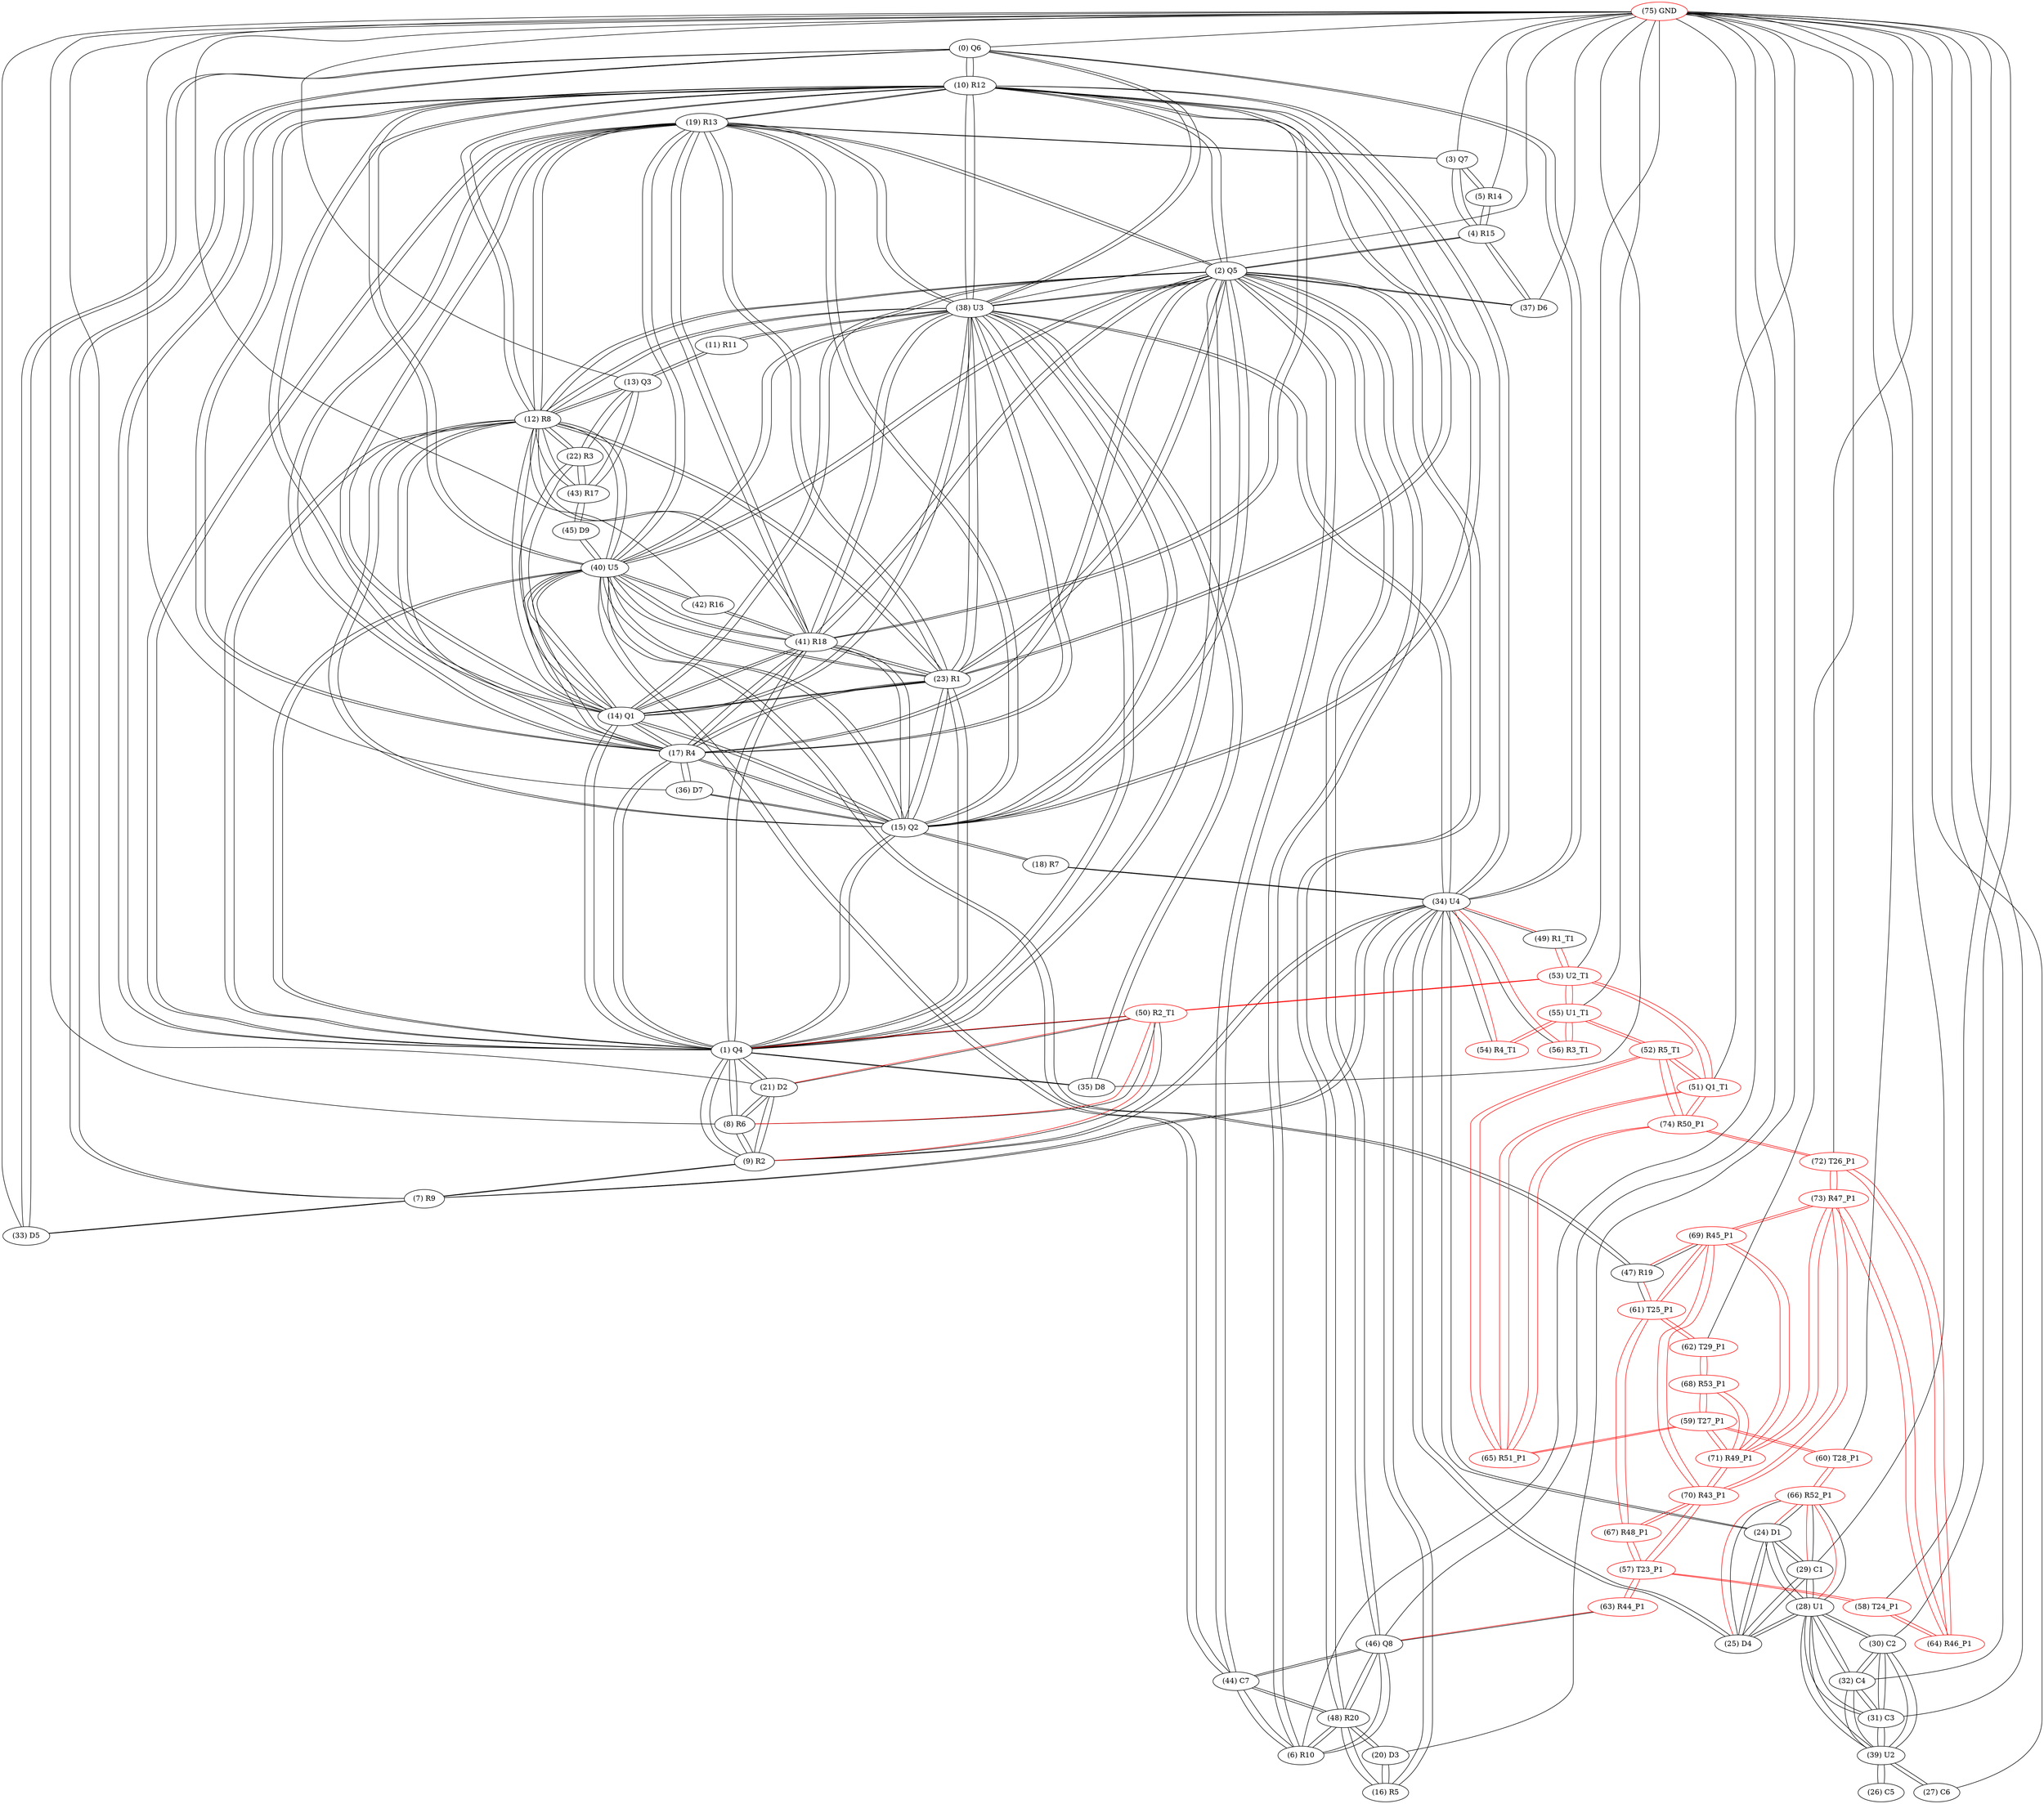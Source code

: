 graph {
	0 [label="(0) Q6"]
	10 [label="(10) R12"]
	34 [label="(34) U4"]
	38 [label="(38) U3"]
	7 [label="(7) R9"]
	33 [label="(33) D5"]
	1 [label="(1) Q4"]
	2 [label="(2) Q5"]
	12 [label="(12) R8"]
	41 [label="(41) R18"]
	40 [label="(40) U5"]
	38 [label="(38) U3"]
	15 [label="(15) Q2"]
	17 [label="(17) R4"]
	14 [label="(14) Q1"]
	23 [label="(23) R1"]
	19 [label="(19) R13"]
	10 [label="(10) R12"]
	35 [label="(35) D8"]
	9 [label="(9) R2"]
	8 [label="(8) R6"]
	21 [label="(21) D2"]
	50 [label="(50) R2_T1"]
	2 [label="(2) Q5"]
	1 [label="(1) Q4"]
	12 [label="(12) R8"]
	41 [label="(41) R18"]
	40 [label="(40) U5"]
	38 [label="(38) U3"]
	15 [label="(15) Q2"]
	17 [label="(17) R4"]
	14 [label="(14) Q1"]
	23 [label="(23) R1"]
	19 [label="(19) R13"]
	10 [label="(10) R12"]
	6 [label="(6) R10"]
	48 [label="(48) R20"]
	44 [label="(44) C7"]
	46 [label="(46) Q8"]
	4 [label="(4) R15"]
	37 [label="(37) D6"]
	3 [label="(3) Q7"]
	4 [label="(4) R15"]
	5 [label="(5) R14"]
	19 [label="(19) R13"]
	4 [label="(4) R15"]
	3 [label="(3) Q7"]
	5 [label="(5) R14"]
	2 [label="(2) Q5"]
	37 [label="(37) D6"]
	5 [label="(5) R14"]
	3 [label="(3) Q7"]
	4 [label="(4) R15"]
	6 [label="(6) R10"]
	2 [label="(2) Q5"]
	48 [label="(48) R20"]
	44 [label="(44) C7"]
	46 [label="(46) Q8"]
	7 [label="(7) R9"]
	34 [label="(34) U4"]
	9 [label="(9) R2"]
	0 [label="(0) Q6"]
	33 [label="(33) D5"]
	8 [label="(8) R6"]
	1 [label="(1) Q4"]
	9 [label="(9) R2"]
	21 [label="(21) D2"]
	50 [label="(50) R2_T1"]
	9 [label="(9) R2"]
	34 [label="(34) U4"]
	7 [label="(7) R9"]
	1 [label="(1) Q4"]
	8 [label="(8) R6"]
	21 [label="(21) D2"]
	50 [label="(50) R2_T1"]
	10 [label="(10) R12"]
	2 [label="(2) Q5"]
	1 [label="(1) Q4"]
	12 [label="(12) R8"]
	41 [label="(41) R18"]
	40 [label="(40) U5"]
	38 [label="(38) U3"]
	15 [label="(15) Q2"]
	17 [label="(17) R4"]
	14 [label="(14) Q1"]
	23 [label="(23) R1"]
	19 [label="(19) R13"]
	0 [label="(0) Q6"]
	34 [label="(34) U4"]
	11 [label="(11) R11"]
	38 [label="(38) U3"]
	13 [label="(13) Q3"]
	12 [label="(12) R8"]
	2 [label="(2) Q5"]
	1 [label="(1) Q4"]
	41 [label="(41) R18"]
	40 [label="(40) U5"]
	38 [label="(38) U3"]
	15 [label="(15) Q2"]
	17 [label="(17) R4"]
	14 [label="(14) Q1"]
	23 [label="(23) R1"]
	19 [label="(19) R13"]
	10 [label="(10) R12"]
	13 [label="(13) Q3"]
	43 [label="(43) R17"]
	22 [label="(22) R3"]
	13 [label="(13) Q3"]
	12 [label="(12) R8"]
	43 [label="(43) R17"]
	22 [label="(22) R3"]
	11 [label="(11) R11"]
	14 [label="(14) Q1"]
	2 [label="(2) Q5"]
	1 [label="(1) Q4"]
	12 [label="(12) R8"]
	41 [label="(41) R18"]
	40 [label="(40) U5"]
	38 [label="(38) U3"]
	15 [label="(15) Q2"]
	17 [label="(17) R4"]
	23 [label="(23) R1"]
	19 [label="(19) R13"]
	10 [label="(10) R12"]
	22 [label="(22) R3"]
	15 [label="(15) Q2"]
	2 [label="(2) Q5"]
	1 [label="(1) Q4"]
	12 [label="(12) R8"]
	41 [label="(41) R18"]
	40 [label="(40) U5"]
	38 [label="(38) U3"]
	17 [label="(17) R4"]
	14 [label="(14) Q1"]
	23 [label="(23) R1"]
	19 [label="(19) R13"]
	10 [label="(10) R12"]
	36 [label="(36) D7"]
	18 [label="(18) R7"]
	16 [label="(16) R5"]
	34 [label="(34) U4"]
	48 [label="(48) R20"]
	20 [label="(20) D3"]
	17 [label="(17) R4"]
	2 [label="(2) Q5"]
	1 [label="(1) Q4"]
	12 [label="(12) R8"]
	41 [label="(41) R18"]
	40 [label="(40) U5"]
	38 [label="(38) U3"]
	15 [label="(15) Q2"]
	14 [label="(14) Q1"]
	23 [label="(23) R1"]
	19 [label="(19) R13"]
	10 [label="(10) R12"]
	36 [label="(36) D7"]
	18 [label="(18) R7"]
	34 [label="(34) U4"]
	15 [label="(15) Q2"]
	19 [label="(19) R13"]
	2 [label="(2) Q5"]
	1 [label="(1) Q4"]
	12 [label="(12) R8"]
	41 [label="(41) R18"]
	40 [label="(40) U5"]
	38 [label="(38) U3"]
	15 [label="(15) Q2"]
	17 [label="(17) R4"]
	14 [label="(14) Q1"]
	23 [label="(23) R1"]
	10 [label="(10) R12"]
	3 [label="(3) Q7"]
	20 [label="(20) D3"]
	48 [label="(48) R20"]
	16 [label="(16) R5"]
	21 [label="(21) D2"]
	1 [label="(1) Q4"]
	9 [label="(9) R2"]
	8 [label="(8) R6"]
	50 [label="(50) R2_T1"]
	22 [label="(22) R3"]
	14 [label="(14) Q1"]
	12 [label="(12) R8"]
	13 [label="(13) Q3"]
	43 [label="(43) R17"]
	23 [label="(23) R1"]
	2 [label="(2) Q5"]
	1 [label="(1) Q4"]
	12 [label="(12) R8"]
	41 [label="(41) R18"]
	40 [label="(40) U5"]
	38 [label="(38) U3"]
	15 [label="(15) Q2"]
	17 [label="(17) R4"]
	14 [label="(14) Q1"]
	19 [label="(19) R13"]
	10 [label="(10) R12"]
	24 [label="(24) D1"]
	34 [label="(34) U4"]
	25 [label="(25) D4"]
	28 [label="(28) U1"]
	29 [label="(29) C1"]
	66 [label="(66) R52_P1"]
	25 [label="(25) D4"]
	34 [label="(34) U4"]
	24 [label="(24) D1"]
	28 [label="(28) U1"]
	29 [label="(29) C1"]
	66 [label="(66) R52_P1"]
	26 [label="(26) C5"]
	39 [label="(39) U2"]
	27 [label="(27) C6"]
	39 [label="(39) U2"]
	28 [label="(28) U1"]
	39 [label="(39) U2"]
	31 [label="(31) C3"]
	32 [label="(32) C4"]
	30 [label="(30) C2"]
	24 [label="(24) D1"]
	25 [label="(25) D4"]
	29 [label="(29) C1"]
	66 [label="(66) R52_P1"]
	29 [label="(29) C1"]
	24 [label="(24) D1"]
	25 [label="(25) D4"]
	28 [label="(28) U1"]
	66 [label="(66) R52_P1"]
	30 [label="(30) C2"]
	39 [label="(39) U2"]
	28 [label="(28) U1"]
	31 [label="(31) C3"]
	32 [label="(32) C4"]
	31 [label="(31) C3"]
	39 [label="(39) U2"]
	28 [label="(28) U1"]
	32 [label="(32) C4"]
	30 [label="(30) C2"]
	32 [label="(32) C4"]
	39 [label="(39) U2"]
	28 [label="(28) U1"]
	31 [label="(31) C3"]
	30 [label="(30) C2"]
	33 [label="(33) D5"]
	0 [label="(0) Q6"]
	7 [label="(7) R9"]
	34 [label="(34) U4"]
	18 [label="(18) R7"]
	0 [label="(0) Q6"]
	10 [label="(10) R12"]
	38 [label="(38) U3"]
	24 [label="(24) D1"]
	54 [label="(54) R4_T1"]
	56 [label="(56) R3_T1"]
	49 [label="(49) R1_T1"]
	16 [label="(16) R5"]
	7 [label="(7) R9"]
	9 [label="(9) R2"]
	25 [label="(25) D4"]
	35 [label="(35) D8"]
	1 [label="(1) Q4"]
	38 [label="(38) U3"]
	36 [label="(36) D7"]
	17 [label="(17) R4"]
	15 [label="(15) Q2"]
	37 [label="(37) D6"]
	4 [label="(4) R15"]
	2 [label="(2) Q5"]
	38 [label="(38) U3"]
	2 [label="(2) Q5"]
	1 [label="(1) Q4"]
	12 [label="(12) R8"]
	41 [label="(41) R18"]
	40 [label="(40) U5"]
	15 [label="(15) Q2"]
	17 [label="(17) R4"]
	14 [label="(14) Q1"]
	23 [label="(23) R1"]
	19 [label="(19) R13"]
	10 [label="(10) R12"]
	0 [label="(0) Q6"]
	34 [label="(34) U4"]
	35 [label="(35) D8"]
	11 [label="(11) R11"]
	39 [label="(39) U2"]
	28 [label="(28) U1"]
	31 [label="(31) C3"]
	32 [label="(32) C4"]
	30 [label="(30) C2"]
	26 [label="(26) C5"]
	27 [label="(27) C6"]
	40 [label="(40) U5"]
	2 [label="(2) Q5"]
	1 [label="(1) Q4"]
	12 [label="(12) R8"]
	41 [label="(41) R18"]
	38 [label="(38) U3"]
	15 [label="(15) Q2"]
	17 [label="(17) R4"]
	14 [label="(14) Q1"]
	23 [label="(23) R1"]
	19 [label="(19) R13"]
	10 [label="(10) R12"]
	47 [label="(47) R19"]
	44 [label="(44) C7"]
	42 [label="(42) R16"]
	45 [label="(45) D9"]
	41 [label="(41) R18"]
	2 [label="(2) Q5"]
	1 [label="(1) Q4"]
	12 [label="(12) R8"]
	40 [label="(40) U5"]
	38 [label="(38) U3"]
	15 [label="(15) Q2"]
	17 [label="(17) R4"]
	14 [label="(14) Q1"]
	23 [label="(23) R1"]
	19 [label="(19) R13"]
	10 [label="(10) R12"]
	42 [label="(42) R16"]
	42 [label="(42) R16"]
	41 [label="(41) R18"]
	40 [label="(40) U5"]
	43 [label="(43) R17"]
	45 [label="(45) D9"]
	12 [label="(12) R8"]
	13 [label="(13) Q3"]
	22 [label="(22) R3"]
	44 [label="(44) C7"]
	40 [label="(40) U5"]
	6 [label="(6) R10"]
	2 [label="(2) Q5"]
	48 [label="(48) R20"]
	46 [label="(46) Q8"]
	45 [label="(45) D9"]
	43 [label="(43) R17"]
	40 [label="(40) U5"]
	46 [label="(46) Q8"]
	63 [label="(63) R44_P1"]
	6 [label="(6) R10"]
	2 [label="(2) Q5"]
	48 [label="(48) R20"]
	44 [label="(44) C7"]
	47 [label="(47) R19"]
	40 [label="(40) U5"]
	61 [label="(61) T25_P1"]
	69 [label="(69) R45_P1"]
	48 [label="(48) R20"]
	6 [label="(6) R10"]
	2 [label="(2) Q5"]
	44 [label="(44) C7"]
	46 [label="(46) Q8"]
	20 [label="(20) D3"]
	16 [label="(16) R5"]
	49 [label="(49) R1_T1"]
	34 [label="(34) U4"]
	53 [label="(53) U2_T1"]
	50 [label="(50) R2_T1" color=red]
	1 [label="(1) Q4"]
	9 [label="(9) R2"]
	8 [label="(8) R6"]
	21 [label="(21) D2"]
	53 [label="(53) U2_T1"]
	51 [label="(51) Q1_T1" color=red]
	53 [label="(53) U2_T1"]
	65 [label="(65) R51_P1"]
	74 [label="(74) R50_P1"]
	52 [label="(52) R5_T1"]
	52 [label="(52) R5_T1" color=red]
	55 [label="(55) U1_T1"]
	65 [label="(65) R51_P1"]
	74 [label="(74) R50_P1"]
	51 [label="(51) Q1_T1"]
	53 [label="(53) U2_T1" color=red]
	50 [label="(50) R2_T1"]
	55 [label="(55) U1_T1"]
	49 [label="(49) R1_T1"]
	51 [label="(51) Q1_T1"]
	54 [label="(54) R4_T1" color=red]
	34 [label="(34) U4"]
	55 [label="(55) U1_T1"]
	55 [label="(55) U1_T1" color=red]
	56 [label="(56) R3_T1"]
	54 [label="(54) R4_T1"]
	53 [label="(53) U2_T1"]
	52 [label="(52) R5_T1"]
	56 [label="(56) R3_T1" color=red]
	34 [label="(34) U4"]
	55 [label="(55) U1_T1"]
	57 [label="(57) T23_P1" color=red]
	67 [label="(67) R48_P1"]
	70 [label="(70) R43_P1"]
	58 [label="(58) T24_P1"]
	63 [label="(63) R44_P1"]
	58 [label="(58) T24_P1" color=red]
	64 [label="(64) R46_P1"]
	57 [label="(57) T23_P1"]
	59 [label="(59) T27_P1" color=red]
	65 [label="(65) R51_P1"]
	60 [label="(60) T28_P1"]
	68 [label="(68) R53_P1"]
	71 [label="(71) R49_P1"]
	60 [label="(60) T28_P1" color=red]
	66 [label="(66) R52_P1"]
	59 [label="(59) T27_P1"]
	61 [label="(61) T25_P1" color=red]
	62 [label="(62) T29_P1"]
	67 [label="(67) R48_P1"]
	69 [label="(69) R45_P1"]
	47 [label="(47) R19"]
	62 [label="(62) T29_P1" color=red]
	61 [label="(61) T25_P1"]
	68 [label="(68) R53_P1"]
	63 [label="(63) R44_P1" color=red]
	46 [label="(46) Q8"]
	57 [label="(57) T23_P1"]
	64 [label="(64) R46_P1" color=red]
	72 [label="(72) T26_P1"]
	73 [label="(73) R47_P1"]
	58 [label="(58) T24_P1"]
	65 [label="(65) R51_P1" color=red]
	59 [label="(59) T27_P1"]
	74 [label="(74) R50_P1"]
	52 [label="(52) R5_T1"]
	51 [label="(51) Q1_T1"]
	66 [label="(66) R52_P1" color=red]
	24 [label="(24) D1"]
	25 [label="(25) D4"]
	28 [label="(28) U1"]
	29 [label="(29) C1"]
	60 [label="(60) T28_P1"]
	67 [label="(67) R48_P1" color=red]
	61 [label="(61) T25_P1"]
	57 [label="(57) T23_P1"]
	70 [label="(70) R43_P1"]
	68 [label="(68) R53_P1" color=red]
	62 [label="(62) T29_P1"]
	59 [label="(59) T27_P1"]
	71 [label="(71) R49_P1"]
	69 [label="(69) R45_P1" color=red]
	73 [label="(73) R47_P1"]
	70 [label="(70) R43_P1"]
	71 [label="(71) R49_P1"]
	61 [label="(61) T25_P1"]
	47 [label="(47) R19"]
	70 [label="(70) R43_P1" color=red]
	67 [label="(67) R48_P1"]
	57 [label="(57) T23_P1"]
	73 [label="(73) R47_P1"]
	69 [label="(69) R45_P1"]
	71 [label="(71) R49_P1"]
	71 [label="(71) R49_P1" color=red]
	73 [label="(73) R47_P1"]
	69 [label="(69) R45_P1"]
	70 [label="(70) R43_P1"]
	59 [label="(59) T27_P1"]
	68 [label="(68) R53_P1"]
	72 [label="(72) T26_P1" color=red]
	74 [label="(74) R50_P1"]
	64 [label="(64) R46_P1"]
	73 [label="(73) R47_P1"]
	73 [label="(73) R47_P1" color=red]
	69 [label="(69) R45_P1"]
	70 [label="(70) R43_P1"]
	71 [label="(71) R49_P1"]
	72 [label="(72) T26_P1"]
	64 [label="(64) R46_P1"]
	74 [label="(74) R50_P1" color=red]
	72 [label="(72) T26_P1"]
	65 [label="(65) R51_P1"]
	52 [label="(52) R5_T1"]
	51 [label="(51) Q1_T1"]
	75 [label="(75) GND" color=red]
	31 [label="(31) C3"]
	32 [label="(32) C4"]
	20 [label="(20) D3"]
	0 [label="(0) Q6"]
	21 [label="(21) D2"]
	30 [label="(30) C2"]
	38 [label="(38) U3"]
	29 [label="(29) C1"]
	42 [label="(42) R16"]
	27 [label="(27) C6"]
	6 [label="(6) R10"]
	5 [label="(5) R14"]
	3 [label="(3) Q7"]
	13 [label="(13) Q3"]
	8 [label="(8) R6"]
	33 [label="(33) D5"]
	35 [label="(35) D8"]
	46 [label="(46) Q8"]
	36 [label="(36) D7"]
	37 [label="(37) D6"]
	51 [label="(51) Q1_T1"]
	53 [label="(53) U2_T1"]
	55 [label="(55) U1_T1"]
	72 [label="(72) T26_P1"]
	58 [label="(58) T24_P1"]
	62 [label="(62) T29_P1"]
	60 [label="(60) T28_P1"]
	0 -- 10
	0 -- 34
	0 -- 38
	0 -- 7
	0 -- 33
	1 -- 2
	1 -- 12
	1 -- 41
	1 -- 40
	1 -- 38
	1 -- 15
	1 -- 17
	1 -- 14
	1 -- 23
	1 -- 19
	1 -- 10
	1 -- 35
	1 -- 9
	1 -- 8
	1 -- 21
	1 -- 50
	2 -- 1
	2 -- 12
	2 -- 41
	2 -- 40
	2 -- 38
	2 -- 15
	2 -- 17
	2 -- 14
	2 -- 23
	2 -- 19
	2 -- 10
	2 -- 6
	2 -- 48
	2 -- 44
	2 -- 46
	2 -- 4
	2 -- 37
	3 -- 4
	3 -- 5
	3 -- 19
	4 -- 3
	4 -- 5
	4 -- 2
	4 -- 37
	5 -- 3
	5 -- 4
	6 -- 2
	6 -- 48
	6 -- 44
	6 -- 46
	7 -- 34
	7 -- 9
	7 -- 0
	7 -- 33
	8 -- 1
	8 -- 9
	8 -- 21
	8 -- 50
	9 -- 34
	9 -- 7
	9 -- 1
	9 -- 8
	9 -- 21
	9 -- 50
	10 -- 2
	10 -- 1
	10 -- 12
	10 -- 41
	10 -- 40
	10 -- 38
	10 -- 15
	10 -- 17
	10 -- 14
	10 -- 23
	10 -- 19
	10 -- 0
	10 -- 34
	11 -- 38
	11 -- 13
	12 -- 2
	12 -- 1
	12 -- 41
	12 -- 40
	12 -- 38
	12 -- 15
	12 -- 17
	12 -- 14
	12 -- 23
	12 -- 19
	12 -- 10
	12 -- 13
	12 -- 43
	12 -- 22
	13 -- 12
	13 -- 43
	13 -- 22
	13 -- 11
	14 -- 2
	14 -- 1
	14 -- 12
	14 -- 41
	14 -- 40
	14 -- 38
	14 -- 15
	14 -- 17
	14 -- 23
	14 -- 19
	14 -- 10
	14 -- 22
	15 -- 2
	15 -- 1
	15 -- 12
	15 -- 41
	15 -- 40
	15 -- 38
	15 -- 17
	15 -- 14
	15 -- 23
	15 -- 19
	15 -- 10
	15 -- 36
	15 -- 18
	16 -- 34
	16 -- 48
	16 -- 20
	17 -- 2
	17 -- 1
	17 -- 12
	17 -- 41
	17 -- 40
	17 -- 38
	17 -- 15
	17 -- 14
	17 -- 23
	17 -- 19
	17 -- 10
	17 -- 36
	18 -- 34
	18 -- 15
	19 -- 2
	19 -- 1
	19 -- 12
	19 -- 41
	19 -- 40
	19 -- 38
	19 -- 15
	19 -- 17
	19 -- 14
	19 -- 23
	19 -- 10
	19 -- 3
	20 -- 48
	20 -- 16
	21 -- 1
	21 -- 9
	21 -- 8
	21 -- 50
	22 -- 14
	22 -- 12
	22 -- 13
	22 -- 43
	23 -- 2
	23 -- 1
	23 -- 12
	23 -- 41
	23 -- 40
	23 -- 38
	23 -- 15
	23 -- 17
	23 -- 14
	23 -- 19
	23 -- 10
	24 -- 34
	24 -- 25
	24 -- 28
	24 -- 29
	24 -- 66
	25 -- 34
	25 -- 24
	25 -- 28
	25 -- 29
	25 -- 66
	26 -- 39
	27 -- 39
	28 -- 39
	28 -- 31
	28 -- 32
	28 -- 30
	28 -- 24
	28 -- 25
	28 -- 29
	28 -- 66
	29 -- 24
	29 -- 25
	29 -- 28
	29 -- 66
	30 -- 39
	30 -- 28
	30 -- 31
	30 -- 32
	31 -- 39
	31 -- 28
	31 -- 32
	31 -- 30
	32 -- 39
	32 -- 28
	32 -- 31
	32 -- 30
	33 -- 0
	33 -- 7
	34 -- 18
	34 -- 0
	34 -- 10
	34 -- 38
	34 -- 24
	34 -- 54
	34 -- 56
	34 -- 49
	34 -- 16
	34 -- 7
	34 -- 9
	34 -- 25
	35 -- 1
	35 -- 38
	36 -- 17
	36 -- 15
	37 -- 4
	37 -- 2
	38 -- 2
	38 -- 1
	38 -- 12
	38 -- 41
	38 -- 40
	38 -- 15
	38 -- 17
	38 -- 14
	38 -- 23
	38 -- 19
	38 -- 10
	38 -- 0
	38 -- 34
	38 -- 35
	38 -- 11
	39 -- 28
	39 -- 31
	39 -- 32
	39 -- 30
	39 -- 26
	39 -- 27
	40 -- 2
	40 -- 1
	40 -- 12
	40 -- 41
	40 -- 38
	40 -- 15
	40 -- 17
	40 -- 14
	40 -- 23
	40 -- 19
	40 -- 10
	40 -- 47
	40 -- 44
	40 -- 42
	40 -- 45
	41 -- 2
	41 -- 1
	41 -- 12
	41 -- 40
	41 -- 38
	41 -- 15
	41 -- 17
	41 -- 14
	41 -- 23
	41 -- 19
	41 -- 10
	41 -- 42
	42 -- 41
	42 -- 40
	43 -- 45
	43 -- 12
	43 -- 13
	43 -- 22
	44 -- 40
	44 -- 6
	44 -- 2
	44 -- 48
	44 -- 46
	45 -- 43
	45 -- 40
	46 -- 63
	46 -- 6
	46 -- 2
	46 -- 48
	46 -- 44
	47 -- 40
	47 -- 61
	47 -- 69
	48 -- 6
	48 -- 2
	48 -- 44
	48 -- 46
	48 -- 20
	48 -- 16
	49 -- 34 [color=red]
	49 -- 53 [color=red]
	50 -- 1 [color=red]
	50 -- 9 [color=red]
	50 -- 8 [color=red]
	50 -- 21 [color=red]
	50 -- 53 [color=red]
	51 -- 53 [color=red]
	51 -- 65 [color=red]
	51 -- 74 [color=red]
	51 -- 52 [color=red]
	52 -- 55 [color=red]
	52 -- 65 [color=red]
	52 -- 74 [color=red]
	52 -- 51 [color=red]
	53 -- 50 [color=red]
	53 -- 55 [color=red]
	53 -- 49 [color=red]
	53 -- 51 [color=red]
	54 -- 34 [color=red]
	54 -- 55 [color=red]
	55 -- 56 [color=red]
	55 -- 54 [color=red]
	55 -- 53 [color=red]
	55 -- 52 [color=red]
	56 -- 34 [color=red]
	56 -- 55 [color=red]
	57 -- 67 [color=red]
	57 -- 70 [color=red]
	57 -- 58 [color=red]
	57 -- 63 [color=red]
	58 -- 64 [color=red]
	58 -- 57 [color=red]
	59 -- 65 [color=red]
	59 -- 60 [color=red]
	59 -- 68 [color=red]
	59 -- 71 [color=red]
	60 -- 66 [color=red]
	60 -- 59 [color=red]
	61 -- 62 [color=red]
	61 -- 67 [color=red]
	61 -- 69 [color=red]
	61 -- 47 [color=red]
	62 -- 61 [color=red]
	62 -- 68 [color=red]
	63 -- 46 [color=red]
	63 -- 57 [color=red]
	64 -- 72 [color=red]
	64 -- 73 [color=red]
	64 -- 58 [color=red]
	65 -- 59 [color=red]
	65 -- 74 [color=red]
	65 -- 52 [color=red]
	65 -- 51 [color=red]
	66 -- 24 [color=red]
	66 -- 25 [color=red]
	66 -- 28 [color=red]
	66 -- 29 [color=red]
	66 -- 60 [color=red]
	67 -- 61 [color=red]
	67 -- 57 [color=red]
	67 -- 70 [color=red]
	68 -- 62 [color=red]
	68 -- 59 [color=red]
	68 -- 71 [color=red]
	69 -- 73 [color=red]
	69 -- 70 [color=red]
	69 -- 71 [color=red]
	69 -- 61 [color=red]
	69 -- 47 [color=red]
	70 -- 67 [color=red]
	70 -- 57 [color=red]
	70 -- 73 [color=red]
	70 -- 69 [color=red]
	70 -- 71 [color=red]
	71 -- 73 [color=red]
	71 -- 69 [color=red]
	71 -- 70 [color=red]
	71 -- 59 [color=red]
	71 -- 68 [color=red]
	72 -- 74 [color=red]
	72 -- 64 [color=red]
	72 -- 73 [color=red]
	73 -- 69 [color=red]
	73 -- 70 [color=red]
	73 -- 71 [color=red]
	73 -- 72 [color=red]
	73 -- 64 [color=red]
	74 -- 72 [color=red]
	74 -- 65 [color=red]
	74 -- 52 [color=red]
	74 -- 51 [color=red]
	75 -- 31
	75 -- 32
	75 -- 20
	75 -- 0
	75 -- 21
	75 -- 30
	75 -- 38
	75 -- 29
	75 -- 42
	75 -- 27
	75 -- 6
	75 -- 5
	75 -- 3
	75 -- 13
	75 -- 8
	75 -- 33
	75 -- 35
	75 -- 46
	75 -- 36
	75 -- 37
	75 -- 51
	75 -- 53
	75 -- 55
	75 -- 72
	75 -- 58
	75 -- 62
	75 -- 60
}